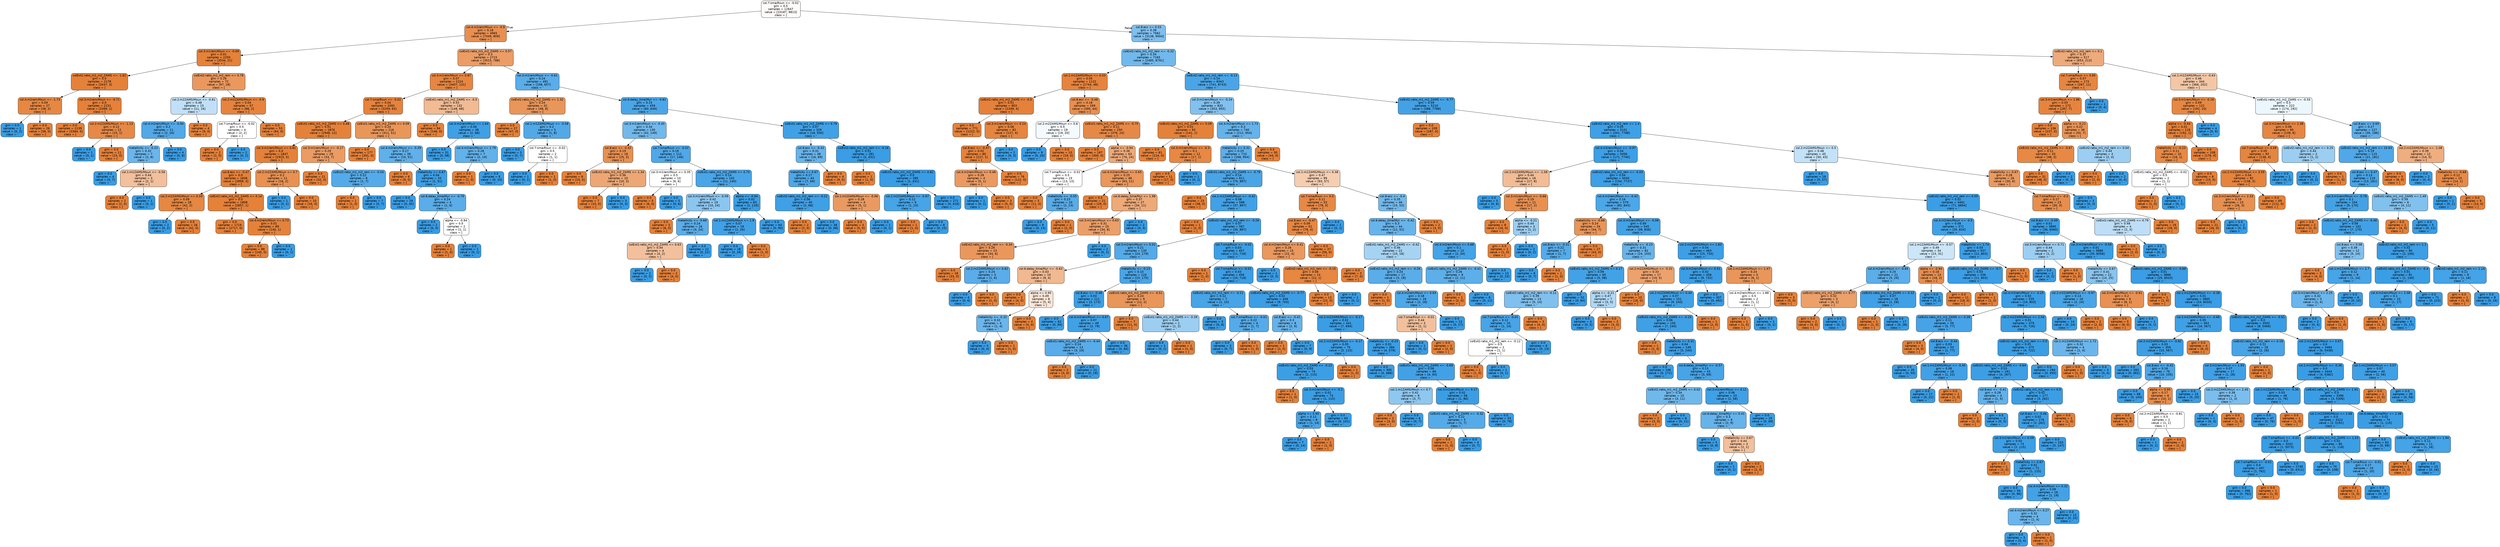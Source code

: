 digraph Tree {
node [shape=box, style="filled, rounded", color="black", fontname="helvetica"] ;
edge [fontname="helvetica"] ;
0 [label="col.7:sma/Rsun <= -0.02\ngini = 0.5\nsamples = 12647\nvalue = [10187, 9813]\nclass = [", fillcolor="#fefaf8"] ;
1 [label="col.4:m2rem/Msun <= -0.9\ngini = 0.18\nsamples = 4965\nvalue = [7049, 809]\nclass = [", fillcolor="#e88f50"] ;
0 -> 1 [labeldistance=2.5, labelangle=45, headlabel="True"] ;
2 [label="col.3:m1rem/Msun <= -0.69\ngini = 0.01\nsamples = 2250\nvalue = [3534, 21]\nclass = [", fillcolor="#e5823a"] ;
1 -> 2 ;
3 [label="colExt1:ratio_m1_m2_ZAMS <= -1.62\ngini = 0.0\nsamples = 2178\nvalue = [3437, 3]\nclass = [", fillcolor="#e58139"] ;
2 -> 3 ;
4 [label="col.4:m2rem/Msun <= -1.73\ngini = 0.09\nsamples = 27\nvalue = [38, 2]\nclass = [", fillcolor="#e68843"] ;
3 -> 4 ;
5 [label="gini = 0.0\nsamples = 1\nvalue = [0, 2]\nclass = '", fillcolor="#399de5"] ;
4 -> 5 ;
6 [label="gini = 0.0\nsamples = 26\nvalue = [38, 0]\nclass = [", fillcolor="#e58139"] ;
4 -> 6 ;
7 [label="col.3:m1rem/Msun <= -0.71\ngini = 0.0\nsamples = 2151\nvalue = [3399, 1]\nclass = [", fillcolor="#e58139"] ;
3 -> 7 ;
8 [label="gini = 0.0\nsamples = 2139\nvalue = [3384, 0]\nclass = [", fillcolor="#e58139"] ;
7 -> 8 ;
9 [label="col.2:m2ZAMS/Msun <= -1.13\ngini = 0.12\nsamples = 12\nvalue = [15, 1]\nclass = [", fillcolor="#e78946"] ;
7 -> 9 ;
10 [label="gini = 0.0\nsamples = 1\nvalue = [0, 1]\nclass = '", fillcolor="#399de5"] ;
9 -> 10 ;
11 [label="gini = 0.0\nsamples = 11\nvalue = [15, 0]\nclass = [", fillcolor="#e58139"] ;
9 -> 11 ;
12 [label="colExt2:ratio_m1_m2_rem <= 0.78\ngini = 0.26\nsamples = 72\nvalue = [97, 18]\nclass = [", fillcolor="#ea985e"] ;
2 -> 12 ;
13 [label="col.2:m2ZAMS/Msun <= -0.81\ngini = 0.48\nsamples = 15\nvalue = [11, 16]\nclass = '", fillcolor="#c1e0f7"] ;
12 -> 13 ;
14 [label="col.4:m2rem/Msun <= -0.94\ngini = 0.2\nsamples = 11\nvalue = [2, 16]\nclass = '", fillcolor="#52a9e8"] ;
13 -> 14 ;
15 [label="metallicity <= -0.23\ngini = 0.32\nsamples = 7\nvalue = [2, 8]\nclass = '", fillcolor="#6ab6ec"] ;
14 -> 15 ;
16 [label="gini = 0.0\nsamples = 4\nvalue = [0, 7]\nclass = '", fillcolor="#399de5"] ;
15 -> 16 ;
17 [label="col.1:m1ZAMS/Msun <= -0.56\ngini = 0.44\nsamples = 3\nvalue = [2, 1]\nclass = [", fillcolor="#f2c09c"] ;
15 -> 17 ;
18 [label="gini = 0.0\nsamples = 2\nvalue = [2, 0]\nclass = [", fillcolor="#e58139"] ;
17 -> 18 ;
19 [label="gini = 0.0\nsamples = 1\nvalue = [0, 1]\nclass = '", fillcolor="#399de5"] ;
17 -> 19 ;
20 [label="gini = 0.0\nsamples = 4\nvalue = [0, 8]\nclass = '", fillcolor="#399de5"] ;
14 -> 20 ;
21 [label="gini = 0.0\nsamples = 4\nvalue = [9, 0]\nclass = [", fillcolor="#e58139"] ;
13 -> 21 ;
22 [label="col.2:m2ZAMS/Msun <= -0.9\ngini = 0.04\nsamples = 57\nvalue = [86, 2]\nclass = [", fillcolor="#e6843e"] ;
12 -> 22 ;
23 [label="col.7:sma/Rsun <= -0.02\ngini = 0.5\nsamples = 4\nvalue = [2, 2]\nclass = [", fillcolor="#ffffff"] ;
22 -> 23 ;
24 [label="gini = 0.0\nsamples = 2\nvalue = [2, 0]\nclass = [", fillcolor="#e58139"] ;
23 -> 24 ;
25 [label="gini = 0.0\nsamples = 2\nvalue = [0, 2]\nclass = '", fillcolor="#399de5"] ;
23 -> 25 ;
26 [label="gini = 0.0\nsamples = 53\nvalue = [84, 0]\nclass = [", fillcolor="#e58139"] ;
22 -> 26 ;
27 [label="colExt1:ratio_m1_m2_ZAMS <= 0.57\ngini = 0.3\nsamples = 2715\nvalue = [3515, 788]\nclass = [", fillcolor="#eb9d65"] ;
1 -> 27 ;
28 [label="col.3:m1rem/Msun <= 0.87\ngini = 0.07\nsamples = 2224\nvalue = [3407, 131]\nclass = [", fillcolor="#e68641"] ;
27 -> 28 ;
29 [label="col.7:sma/Rsun <= -0.02\ngini = 0.04\nsamples = 2092\nvalue = [3259, 63]\nclass = [", fillcolor="#e6833d"] ;
28 -> 29 ;
30 [label="colExt1:ratio_m1_m2_ZAMS <= 0.48\ngini = 0.01\nsamples = 1876\nvalue = [2948, 12]\nclass = [", fillcolor="#e5823a"] ;
29 -> 30 ;
31 [label="col.3:m1rem/Msun <= 0.81\ngini = 0.0\nsamples = 1847\nvalue = [2915, 5]\nclass = [", fillcolor="#e58139"] ;
30 -> 31 ;
32 [label="col.8:ecc <= -0.47\ngini = 0.0\nsamples = 1836\nvalue = [2899, 3]\nclass = [", fillcolor="#e58139"] ;
31 -> 32 ;
33 [label="col.2:m2ZAMS/Msun <= 0.33\ngini = 0.09\nsamples = 28\nvalue = [42, 2]\nclass = [", fillcolor="#e68742"] ;
32 -> 33 ;
34 [label="gini = 0.0\nsamples = 2\nvalue = [0, 2]\nclass = '", fillcolor="#399de5"] ;
33 -> 34 ;
35 [label="gini = 0.0\nsamples = 26\nvalue = [42, 0]\nclass = [", fillcolor="#e58139"] ;
33 -> 35 ;
36 [label="colExt1:ratio_m1_m2_ZAMS <= 0.14\ngini = 0.0\nsamples = 1808\nvalue = [2857, 1]\nclass = [", fillcolor="#e58139"] ;
32 -> 36 ;
37 [label="gini = 0.0\nsamples = 1719\nvalue = [2717, 0]\nclass = [", fillcolor="#e58139"] ;
36 -> 37 ;
38 [label="col.4:m2rem/Msun <= 0.73\ngini = 0.01\nsamples = 89\nvalue = [140, 1]\nclass = [", fillcolor="#e5823a"] ;
36 -> 38 ;
39 [label="gini = 0.0\nsamples = 88\nvalue = [140, 0]\nclass = [", fillcolor="#e58139"] ;
38 -> 39 ;
40 [label="gini = 0.0\nsamples = 1\nvalue = [0, 1]\nclass = '", fillcolor="#399de5"] ;
38 -> 40 ;
41 [label="col.2:m2ZAMS/Msun <= 0.7\ngini = 0.2\nsamples = 11\nvalue = [16, 2]\nclass = [", fillcolor="#e89152"] ;
31 -> 41 ;
42 [label="gini = 0.0\nsamples = 1\nvalue = [0, 2]\nclass = '", fillcolor="#399de5"] ;
41 -> 42 ;
43 [label="gini = 0.0\nsamples = 10\nvalue = [16, 0]\nclass = [", fillcolor="#e58139"] ;
41 -> 43 ;
44 [label="col.3:m1rem/Msun <= -0.17\ngini = 0.29\nsamples = 29\nvalue = [33, 7]\nclass = [", fillcolor="#eb9c63"] ;
30 -> 44 ;
45 [label="gini = 0.0\nsamples = 21\nvalue = [32, 0]\nclass = [", fillcolor="#e58139"] ;
44 -> 45 ;
46 [label="colExt2:ratio_m1_m2_rem <= -0.54\ngini = 0.22\nsamples = 8\nvalue = [1, 7]\nclass = '", fillcolor="#55abe9"] ;
44 -> 46 ;
47 [label="gini = 0.0\nsamples = 1\nvalue = [1, 0]\nclass = [", fillcolor="#e58139"] ;
46 -> 47 ;
48 [label="gini = 0.0\nsamples = 7\nvalue = [0, 7]\nclass = '", fillcolor="#399de5"] ;
46 -> 48 ;
49 [label="colExt1:ratio_m1_m2_ZAMS <= 0.09\ngini = 0.24\nsamples = 216\nvalue = [311, 51]\nclass = [", fillcolor="#e99659"] ;
29 -> 49 ;
50 [label="gini = 0.0\nsamples = 177\nvalue = [301, 0]\nclass = [", fillcolor="#e58139"] ;
49 -> 50 ;
51 [label="col.4:m2rem/Msun <= -0.39\ngini = 0.27\nsamples = 39\nvalue = [10, 51]\nclass = '", fillcolor="#60b0ea"] ;
49 -> 51 ;
52 [label="gini = 0.0\nsamples = 6\nvalue = [9, 0]\nclass = [", fillcolor="#e58139"] ;
51 -> 52 ;
53 [label="metallicity <= 0.67\ngini = 0.04\nsamples = 33\nvalue = [1, 51]\nclass = '", fillcolor="#3d9fe6"] ;
51 -> 53 ;
54 [label="gini = 0.0\nsamples = 29\nvalue = [0, 45]\nclass = '", fillcolor="#399de5"] ;
53 -> 54 ;
55 [label="col.6:delay_time/Myr <= -0.79\ngini = 0.24\nsamples = 4\nvalue = [1, 6]\nclass = '", fillcolor="#5aade9"] ;
53 -> 55 ;
56 [label="gini = 0.0\nsamples = 2\nvalue = [0, 5]\nclass = '", fillcolor="#399de5"] ;
55 -> 56 ;
57 [label="alpha <= -0.94\ngini = 0.5\nsamples = 2\nvalue = [1, 1]\nclass = [", fillcolor="#ffffff"] ;
55 -> 57 ;
58 [label="gini = 0.0\nsamples = 1\nvalue = [1, 0]\nclass = [", fillcolor="#e58139"] ;
57 -> 58 ;
59 [label="gini = 0.0\nsamples = 1\nvalue = [0, 1]\nclass = '", fillcolor="#399de5"] ;
57 -> 59 ;
60 [label="colExt1:ratio_m1_m2_ZAMS <= -0.5\ngini = 0.43\nsamples = 132\nvalue = [148, 68]\nclass = [", fillcolor="#f1bb94"] ;
28 -> 60 ;
61 [label="gini = 0.0\nsamples = 94\nvalue = [146, 0]\nclass = [", fillcolor="#e58139"] ;
60 -> 61 ;
62 [label="col.4:m2rem/Msun <= 1.64\ngini = 0.06\nsamples = 38\nvalue = [2, 68]\nclass = '", fillcolor="#3fa0e6"] ;
60 -> 62 ;
63 [label="gini = 0.0\nsamples = 31\nvalue = [0, 58]\nclass = '", fillcolor="#399de5"] ;
62 -> 63 ;
64 [label="col.4:m2rem/Msun <= 1.79\ngini = 0.28\nsamples = 7\nvalue = [2, 10]\nclass = '", fillcolor="#61b1ea"] ;
62 -> 64 ;
65 [label="gini = 0.0\nsamples = 1\nvalue = [2, 0]\nclass = [", fillcolor="#e58139"] ;
64 -> 65 ;
66 [label="gini = 0.0\nsamples = 6\nvalue = [0, 10]\nclass = '", fillcolor="#399de5"] ;
64 -> 66 ;
67 [label="col.3:m1rem/Msun <= -0.61\ngini = 0.24\nsamples = 491\nvalue = [108, 657]\nclass = '", fillcolor="#5aade9"] ;
27 -> 67 ;
68 [label="colExt1:ratio_m1_m2_ZAMS <= 1.32\ngini = 0.24\nsamples = 32\nvalue = [48, 8]\nclass = [", fillcolor="#e9965a"] ;
67 -> 68 ;
69 [label="gini = 0.0\nsamples = 27\nvalue = [47, 0]\nclass = [", fillcolor="#e58139"] ;
68 -> 69 ;
70 [label="col.1:m1ZAMS/Msun <= -0.58\ngini = 0.2\nsamples = 5\nvalue = [1, 8]\nclass = '", fillcolor="#52a9e8"] ;
68 -> 70 ;
71 [label="gini = 0.0\nsamples = 3\nvalue = [0, 7]\nclass = '", fillcolor="#399de5"] ;
70 -> 71 ;
72 [label="col.7:sma/Rsun <= -0.02\ngini = 0.5\nsamples = 2\nvalue = [1, 1]\nclass = [", fillcolor="#ffffff"] ;
70 -> 72 ;
73 [label="gini = 0.0\nsamples = 1\nvalue = [0, 1]\nclass = '", fillcolor="#399de5"] ;
72 -> 73 ;
74 [label="gini = 0.0\nsamples = 1\nvalue = [1, 0]\nclass = [", fillcolor="#e58139"] ;
72 -> 74 ;
75 [label="col.6:delay_time/Myr <= -0.81\ngini = 0.15\nsamples = 459\nvalue = [60, 649]\nclass = '", fillcolor="#4ba6e7"] ;
67 -> 75 ;
76 [label="col.3:m1rem/Msun <= -0.45\ngini = 0.34\nsamples = 130\nvalue = [42, 149]\nclass = '", fillcolor="#71b9ec"] ;
75 -> 76 ;
77 [label="col.8:ecc <= -0.42\ngini = 0.19\nsamples = 18\nvalue = [25, 3]\nclass = [", fillcolor="#e89051"] ;
76 -> 77 ;
78 [label="gini = 0.0\nsamples = 8\nvalue = [15, 0]\nclass = [", fillcolor="#e58139"] ;
77 -> 78 ;
79 [label="colExt1:ratio_m1_m2_ZAMS <= 1.34\ngini = 0.36\nsamples = 10\nvalue = [10, 3]\nclass = [", fillcolor="#eda774"] ;
77 -> 79 ;
80 [label="gini = 0.0\nsamples = 7\nvalue = [10, 0]\nclass = [", fillcolor="#e58139"] ;
79 -> 80 ;
81 [label="gini = 0.0\nsamples = 3\nvalue = [0, 3]\nclass = '", fillcolor="#399de5"] ;
79 -> 81 ;
82 [label="col.7:sma/Rsun <= -0.02\ngini = 0.19\nsamples = 112\nvalue = [17, 146]\nclass = '", fillcolor="#50a8e8"] ;
76 -> 82 ;
83 [label="col.3:m1rem/Msun <= 0.35\ngini = 0.5\nsamples = 10\nvalue = [6, 6]\nclass = [", fillcolor="#ffffff"] ;
82 -> 83 ;
84 [label="gini = 0.0\nsamples = 5\nvalue = [6, 0]\nclass = [", fillcolor="#e58139"] ;
83 -> 84 ;
85 [label="gini = 0.0\nsamples = 5\nvalue = [0, 6]\nclass = '", fillcolor="#399de5"] ;
83 -> 85 ;
86 [label="colExt1:ratio_m1_m2_ZAMS <= 0.75\ngini = 0.14\nsamples = 102\nvalue = [11, 140]\nclass = '", fillcolor="#49a5e7"] ;
82 -> 86 ;
87 [label="col.3:m1rem/Msun <= -0.09\ngini = 0.42\nsamples = 19\nvalue = [10, 24]\nclass = '", fillcolor="#8bc6f0"] ;
86 -> 87 ;
88 [label="gini = 0.0\nsamples = 3\nvalue = [6, 0]\nclass = [", fillcolor="#e58139"] ;
87 -> 88 ;
89 [label="metallicity <= -0.68\ngini = 0.24\nsamples = 16\nvalue = [4, 24]\nclass = '", fillcolor="#5aade9"] ;
87 -> 89 ;
90 [label="colExt1:ratio_m1_m2_ZAMS <= 0.63\ngini = 0.44\nsamples = 4\nvalue = [4, 2]\nclass = [", fillcolor="#f2c09c"] ;
89 -> 90 ;
91 [label="gini = 0.0\nsamples = 2\nvalue = [0, 2]\nclass = '", fillcolor="#399de5"] ;
90 -> 91 ;
92 [label="gini = 0.0\nsamples = 2\nvalue = [4, 0]\nclass = [", fillcolor="#e58139"] ;
90 -> 92 ;
93 [label="gini = 0.0\nsamples = 12\nvalue = [0, 22]\nclass = '", fillcolor="#399de5"] ;
89 -> 93 ;
94 [label="alpha <= -0.94\ngini = 0.02\nsamples = 83\nvalue = [1, 116]\nclass = '", fillcolor="#3b9ee5"] ;
86 -> 94 ;
95 [label="col.1:m1ZAMS/Msun <= 1.9\ngini = 0.07\nsamples = 19\nvalue = [1, 26]\nclass = '", fillcolor="#41a1e6"] ;
94 -> 95 ;
96 [label="gini = 0.0\nsamples = 18\nvalue = [0, 26]\nclass = '", fillcolor="#399de5"] ;
95 -> 96 ;
97 [label="gini = 0.0\nsamples = 1\nvalue = [1, 0]\nclass = [", fillcolor="#e58139"] ;
95 -> 97 ;
98 [label="gini = 0.0\nsamples = 64\nvalue = [0, 90]\nclass = '", fillcolor="#399de5"] ;
94 -> 98 ;
99 [label="colExt1:ratio_m1_m2_ZAMS <= 0.79\ngini = 0.07\nsamples = 329\nvalue = [18, 500]\nclass = '", fillcolor="#40a1e6"] ;
75 -> 99 ;
100 [label="col.8:ecc <= -0.42\ngini = 0.31\nsamples = 48\nvalue = [16, 69]\nclass = '", fillcolor="#67b4eb"] ;
99 -> 100 ;
101 [label="metallicity <= 0.67\ngini = 0.17\nsamples = 44\nvalue = [7, 69]\nclass = '", fillcolor="#4da7e8"] ;
100 -> 101 ;
102 [label="colExt2:ratio_m1_m2_rem <= -0.21\ngini = 0.06\nsamples = 40\nvalue = [2, 68]\nclass = '", fillcolor="#3fa0e6"] ;
101 -> 102 ;
103 [label="gini = 0.0\nsamples = 2\nvalue = [2, 0]\nclass = [", fillcolor="#e58139"] ;
102 -> 103 ;
104 [label="gini = 0.0\nsamples = 38\nvalue = [0, 68]\nclass = '", fillcolor="#399de5"] ;
102 -> 104 ;
105 [label="col.1:m1ZAMS/Msun <= -0.06\ngini = 0.28\nsamples = 4\nvalue = [5, 1]\nclass = [", fillcolor="#ea9a61"] ;
101 -> 105 ;
106 [label="gini = 0.0\nsamples = 3\nvalue = [5, 0]\nclass = [", fillcolor="#e58139"] ;
105 -> 106 ;
107 [label="gini = 0.0\nsamples = 1\nvalue = [0, 1]\nclass = '", fillcolor="#399de5"] ;
105 -> 107 ;
108 [label="gini = 0.0\nsamples = 4\nvalue = [9, 0]\nclass = [", fillcolor="#e58139"] ;
100 -> 108 ;
109 [label="colExt2:ratio_m1_m2_rem <= -0.16\ngini = 0.01\nsamples = 281\nvalue = [2, 431]\nclass = '", fillcolor="#3a9de5"] ;
99 -> 109 ;
110 [label="gini = 0.0\nsamples = 1\nvalue = [1, 0]\nclass = [", fillcolor="#e58139"] ;
109 -> 110 ;
111 [label="colExt1:ratio_m1_m2_ZAMS <= 0.82\ngini = 0.0\nsamples = 280\nvalue = [1, 431]\nclass = '", fillcolor="#399de5"] ;
109 -> 111 ;
112 [label="col.2:m2ZAMS/Msun <= -0.87\ngini = 0.12\nsamples = 9\nvalue = [1, 15]\nclass = '", fillcolor="#46a4e7"] ;
111 -> 112 ;
113 [label="gini = 0.0\nsamples = 1\nvalue = [1, 0]\nclass = [", fillcolor="#e58139"] ;
112 -> 113 ;
114 [label="gini = 0.0\nsamples = 8\nvalue = [0, 15]\nclass = '", fillcolor="#399de5"] ;
112 -> 114 ;
115 [label="gini = 0.0\nsamples = 271\nvalue = [0, 416]\nclass = '", fillcolor="#399de5"] ;
111 -> 115 ;
116 [label="col.8:ecc <= 0.03\ngini = 0.38\nsamples = 7682\nvalue = [3138, 9004]\nclass = '", fillcolor="#7ebfee"] ;
0 -> 116 [labeldistance=2.5, labelangle=-45, headlabel="False"] ;
117 [label="colExt2:ratio_m1_m2_rem <= -0.32\ngini = 0.34\nsamples = 7165\nvalue = [2485, 8791]\nclass = '", fillcolor="#71b9ec"] ;
116 -> 117 ;
118 [label="col.1:m1ZAMS/Msun <= 0.03\ngini = 0.05\nsamples = 1122\nvalue = [1744, 48]\nclass = [", fillcolor="#e6843e"] ;
117 -> 118 ;
119 [label="colExt1:ratio_m1_m2_ZAMS <= -0.5\ngini = 0.01\nsamples = 853\nvalue = [1349, 4]\nclass = [", fillcolor="#e5813a"] ;
118 -> 119 ;
120 [label="gini = 0.0\nsamples = 771\nvalue = [1222, 0]\nclass = [", fillcolor="#e58139"] ;
119 -> 120 ;
121 [label="col.3:m1rem/Msun <= 0.24\ngini = 0.06\nsamples = 82\nvalue = [127, 4]\nclass = [", fillcolor="#e6853f"] ;
119 -> 121 ;
122 [label="col.8:ecc <= -0.47\ngini = 0.02\nsamples = 80\nvalue = [127, 1]\nclass = [", fillcolor="#e5823b"] ;
121 -> 122 ;
123 [label="col.4:m2rem/Msun <= 0.46\ngini = 0.28\nsamples = 4\nvalue = [5, 1]\nclass = [", fillcolor="#ea9a61"] ;
122 -> 123 ;
124 [label="gini = 0.0\nsamples = 1\nvalue = [0, 1]\nclass = '", fillcolor="#399de5"] ;
123 -> 124 ;
125 [label="gini = 0.0\nsamples = 3\nvalue = [5, 0]\nclass = [", fillcolor="#e58139"] ;
123 -> 125 ;
126 [label="gini = 0.0\nsamples = 76\nvalue = [122, 0]\nclass = [", fillcolor="#e58139"] ;
122 -> 126 ;
127 [label="gini = 0.0\nsamples = 2\nvalue = [0, 3]\nclass = '", fillcolor="#399de5"] ;
121 -> 127 ;
128 [label="col.8:ecc <= -0.48\ngini = 0.18\nsamples = 269\nvalue = [395, 44]\nclass = [", fillcolor="#e88f4f"] ;
118 -> 128 ;
129 [label="col.2:m2ZAMS/Msun <= 0.6\ngini = 0.5\nsamples = 19\nvalue = [19, 20]\nclass = '", fillcolor="#f5fafe"] ;
128 -> 129 ;
130 [label="gini = 0.0\nsamples = 9\nvalue = [0, 20]\nclass = '", fillcolor="#399de5"] ;
129 -> 130 ;
131 [label="gini = 0.0\nsamples = 10\nvalue = [19, 0]\nclass = [", fillcolor="#e58139"] ;
129 -> 131 ;
132 [label="colExt1:ratio_m1_m2_ZAMS <= -0.75\ngini = 0.11\nsamples = 250\nvalue = [376, 24]\nclass = [", fillcolor="#e78946"] ;
128 -> 132 ;
133 [label="gini = 0.0\nsamples = 187\nvalue = [300, 0]\nclass = [", fillcolor="#e58139"] ;
132 -> 133 ;
134 [label="alpha <= -0.94\ngini = 0.36\nsamples = 63\nvalue = [76, 24]\nclass = [", fillcolor="#eda978"] ;
132 -> 134 ;
135 [label="col.7:sma/Rsun <= -0.01\ngini = 0.5\nsamples = 15\nvalue = [13, 13]\nclass = [", fillcolor="#ffffff"] ;
134 -> 135 ;
136 [label="gini = 0.0\nsamples = 5\nvalue = [11, 0]\nclass = [", fillcolor="#e58139"] ;
135 -> 136 ;
137 [label="metallicity <= -0.05\ngini = 0.23\nsamples = 10\nvalue = [2, 13]\nclass = '", fillcolor="#57ace9"] ;
135 -> 137 ;
138 [label="gini = 0.0\nsamples = 9\nvalue = [0, 13]\nclass = '", fillcolor="#399de5"] ;
137 -> 138 ;
139 [label="gini = 0.0\nsamples = 1\nvalue = [2, 0]\nclass = [", fillcolor="#e58139"] ;
137 -> 139 ;
140 [label="col.4:m2rem/Msun <= 0.65\ngini = 0.25\nsamples = 48\nvalue = [63, 11]\nclass = [", fillcolor="#ea975c"] ;
134 -> 140 ;
141 [label="gini = 0.0\nsamples = 21\nvalue = [29, 0]\nclass = [", fillcolor="#e58139"] ;
140 -> 141 ;
142 [label="col.6:delay_time/Myr <= 1.98\ngini = 0.37\nsamples = 27\nvalue = [34, 11]\nclass = [", fillcolor="#edaa79"] ;
140 -> 142 ;
143 [label="col.3:m1rem/Msun <= 0.63\ngini = 0.31\nsamples = 25\nvalue = [34, 8]\nclass = [", fillcolor="#eb9f68"] ;
142 -> 143 ;
144 [label="colExt2:ratio_m1_m2_rem <= -0.34\ngini = 0.26\nsamples = 23\nvalue = [34, 6]\nclass = [", fillcolor="#ea975c"] ;
143 -> 144 ;
145 [label="gini = 0.0\nsamples = 18\nvalue = [33, 0]\nclass = [", fillcolor="#e58139"] ;
144 -> 145 ;
146 [label="col.2:m2ZAMS/Msun <= 0.62\ngini = 0.24\nsamples = 5\nvalue = [1, 6]\nclass = '", fillcolor="#5aade9"] ;
144 -> 146 ;
147 [label="gini = 0.0\nsamples = 4\nvalue = [0, 6]\nclass = '", fillcolor="#399de5"] ;
146 -> 147 ;
148 [label="gini = 0.0\nsamples = 1\nvalue = [1, 0]\nclass = [", fillcolor="#e58139"] ;
146 -> 148 ;
149 [label="gini = 0.0\nsamples = 2\nvalue = [0, 2]\nclass = '", fillcolor="#399de5"] ;
143 -> 149 ;
150 [label="gini = 0.0\nsamples = 2\nvalue = [0, 3]\nclass = '", fillcolor="#399de5"] ;
142 -> 150 ;
151 [label="colExt2:ratio_m1_m2_rem <= -0.13\ngini = 0.14\nsamples = 6043\nvalue = [741, 8743]\nclass = '", fillcolor="#4aa5e7"] ;
117 -> 151 ;
152 [label="col.3:m1rem/Msun <= -0.24\ngini = 0.39\nsamples = 833\nvalue = [353, 955]\nclass = '", fillcolor="#82c1ef"] ;
151 -> 152 ;
153 [label="colExt1:ratio_m1_m2_ZAMS <= 0.09\ngini = 0.01\nsamples = 93\nvalue = [141, 1]\nclass = [", fillcolor="#e5823a"] ;
152 -> 153 ;
154 [label="gini = 0.0\nsamples = 81\nvalue = [124, 0]\nclass = [", fillcolor="#e58139"] ;
153 -> 154 ;
155 [label="col.3:m1rem/Msun <= -0.3\ngini = 0.1\nsamples = 12\nvalue = [17, 1]\nclass = [", fillcolor="#e78845"] ;
153 -> 155 ;
156 [label="gini = 0.0\nsamples = 11\nvalue = [17, 0]\nclass = [", fillcolor="#e58139"] ;
155 -> 156 ;
157 [label="gini = 0.0\nsamples = 1\nvalue = [0, 1]\nclass = '", fillcolor="#399de5"] ;
155 -> 157 ;
158 [label="col.4:m2rem/Msun <= 1.73\ngini = 0.3\nsamples = 740\nvalue = [212, 954]\nclass = '", fillcolor="#65b3eb"] ;
152 -> 158 ;
159 [label="metallicity <= 0.31\ngini = 0.25\nsamples = 710\nvalue = [168, 954]\nclass = '", fillcolor="#5caeea"] ;
158 -> 159 ;
160 [label="colExt1:ratio_m1_m2_ZAMS <= -0.79\ngini = 0.14\nsamples = 611\nvalue = [75, 897]\nclass = '", fillcolor="#4aa5e7"] ;
159 -> 160 ;
161 [label="gini = 0.0\nsamples = 23\nvalue = [38, 0]\nclass = [", fillcolor="#e58139"] ;
160 -> 161 ;
162 [label="col.1:m1ZAMS/Msun <= -0.42\ngini = 0.08\nsamples = 588\nvalue = [37, 897]\nclass = '", fillcolor="#41a1e6"] ;
160 -> 162 ;
163 [label="gini = 0.0\nsamples = 1\nvalue = [2, 0]\nclass = [", fillcolor="#e58139"] ;
162 -> 163 ;
164 [label="colExt2:ratio_m1_m2_rem <= -0.26\ngini = 0.07\nsamples = 587\nvalue = [35, 897]\nclass = '", fillcolor="#41a1e6"] ;
162 -> 164 ;
165 [label="col.3:m1rem/Msun <= 0.02\ngini = 0.21\nsamples = 130\nvalue = [24, 179]\nclass = '", fillcolor="#54aae8"] ;
164 -> 165 ;
166 [label="col.6:delay_time/Myr <= -0.63\ngini = 0.43\nsamples = 10\nvalue = [9, 4]\nclass = [", fillcolor="#f1b991"] ;
165 -> 166 ;
167 [label="gini = 0.0\nsamples = 2\nvalue = [4, 0]\nclass = [", fillcolor="#e58139"] ;
166 -> 167 ;
168 [label="alpha <= 0.95\ngini = 0.49\nsamples = 8\nvalue = [5, 4]\nclass = [", fillcolor="#fae6d7"] ;
166 -> 168 ;
169 [label="metallicity <= -0.32\ngini = 0.32\nsamples = 4\nvalue = [1, 4]\nclass = '", fillcolor="#6ab6ec"] ;
168 -> 169 ;
170 [label="gini = 0.0\nsamples = 3\nvalue = [0, 4]\nclass = '", fillcolor="#399de5"] ;
169 -> 170 ;
171 [label="gini = 0.0\nsamples = 1\nvalue = [1, 0]\nclass = [", fillcolor="#e58139"] ;
169 -> 171 ;
172 [label="gini = 0.0\nsamples = 4\nvalue = [4, 0]\nclass = [", fillcolor="#e58139"] ;
168 -> 172 ;
173 [label="metallicity <= -0.23\ngini = 0.15\nsamples = 120\nvalue = [15, 175]\nclass = '", fillcolor="#4aa5e7"] ;
165 -> 173 ;
174 [label="col.8:ecc <= -0.46\ngini = 0.03\nsamples = 111\nvalue = [3, 173]\nclass = '", fillcolor="#3c9fe5"] ;
173 -> 174 ;
175 [label="gini = 0.0\nsamples = 62\nvalue = [0, 94]\nclass = '", fillcolor="#399de5"] ;
174 -> 175 ;
176 [label="col.4:m2rem/Msun <= 0.67\ngini = 0.07\nsamples = 49\nvalue = [3, 79]\nclass = '", fillcolor="#41a1e6"] ;
174 -> 176 ;
177 [label="colExt1:ratio_m1_m2_ZAMS <= -0.44\ngini = 0.24\nsamples = 13\nvalue = [3, 19]\nclass = '", fillcolor="#58ace9"] ;
176 -> 177 ;
178 [label="gini = 0.0\nsamples = 2\nvalue = [3, 0]\nclass = [", fillcolor="#e58139"] ;
177 -> 178 ;
179 [label="gini = 0.0\nsamples = 11\nvalue = [0, 19]\nclass = '", fillcolor="#399de5"] ;
177 -> 179 ;
180 [label="gini = 0.0\nsamples = 36\nvalue = [0, 60]\nclass = '", fillcolor="#399de5"] ;
176 -> 180 ;
181 [label="colExt1:ratio_m1_m2_ZAMS <= -0.51\ngini = 0.24\nsamples = 9\nvalue = [12, 2]\nclass = [", fillcolor="#e9965a"] ;
173 -> 181 ;
182 [label="gini = 0.0\nsamples = 7\nvalue = [11, 0]\nclass = [", fillcolor="#e58139"] ;
181 -> 182 ;
183 [label="colExt1:ratio_m1_m2_ZAMS <= -0.39\ngini = 0.44\nsamples = 2\nvalue = [1, 2]\nclass = '", fillcolor="#9ccef2"] ;
181 -> 183 ;
184 [label="gini = 0.0\nsamples = 1\nvalue = [0, 2]\nclass = '", fillcolor="#399de5"] ;
183 -> 184 ;
185 [label="gini = 0.0\nsamples = 1\nvalue = [1, 0]\nclass = [", fillcolor="#e58139"] ;
183 -> 185 ;
186 [label="col.7:sma/Rsun <= -0.02\ngini = 0.03\nsamples = 457\nvalue = [11, 718]\nclass = '", fillcolor="#3c9fe5"] ;
164 -> 186 ;
187 [label="gini = 0.0\nsamples = 1\nvalue = [1, 0]\nclass = [", fillcolor="#e58139"] ;
186 -> 187 ;
188 [label="col.7:sma/Rsun <= -0.01\ngini = 0.03\nsamples = 456\nvalue = [10, 718]\nclass = '", fillcolor="#3c9ee5"] ;
186 -> 188 ;
189 [label="colExt2:ratio_m1_m2_rem <= -0.21\ngini = 0.12\nsamples = 7\nvalue = [1, 15]\nclass = '", fillcolor="#46a4e7"] ;
188 -> 189 ;
190 [label="gini = 0.0\nsamples = 3\nvalue = [0, 8]\nclass = '", fillcolor="#399de5"] ;
189 -> 190 ;
191 [label="col.7:sma/Rsun <= -0.01\ngini = 0.22\nsamples = 4\nvalue = [1, 7]\nclass = '", fillcolor="#55abe9"] ;
189 -> 191 ;
192 [label="gini = 0.0\nsamples = 3\nvalue = [0, 7]\nclass = '", fillcolor="#399de5"] ;
191 -> 192 ;
193 [label="gini = 0.0\nsamples = 1\nvalue = [1, 0]\nclass = [", fillcolor="#e58139"] ;
191 -> 193 ;
194 [label="colExt1:ratio_m1_m2_ZAMS <= -0.77\ngini = 0.02\nsamples = 449\nvalue = [9, 703]\nclass = '", fillcolor="#3c9ee5"] ;
188 -> 194 ;
195 [label="col.8:ecc <= -0.41\ngini = 0.3\nsamples = 8\nvalue = [2, 9]\nclass = '", fillcolor="#65b3eb"] ;
194 -> 195 ;
196 [label="gini = 0.0\nsamples = 1\nvalue = [2, 0]\nclass = [", fillcolor="#e58139"] ;
195 -> 196 ;
197 [label="gini = 0.0\nsamples = 7\nvalue = [0, 9]\nclass = '", fillcolor="#399de5"] ;
195 -> 197 ;
198 [label="col.2:m2ZAMS/Msun <= -0.17\ngini = 0.02\nsamples = 441\nvalue = [7, 694]\nclass = '", fillcolor="#3b9ee5"] ;
194 -> 198 ;
199 [label="col.2:m2ZAMS/Msun <= -0.17\ngini = 0.05\nsamples = 75\nvalue = [3, 115]\nclass = '", fillcolor="#3ea0e6"] ;
198 -> 199 ;
200 [label="colExt1:ratio_m1_m2_ZAMS <= -0.22\ngini = 0.03\nsamples = 74\nvalue = [2, 115]\nclass = '", fillcolor="#3c9fe5"] ;
199 -> 200 ;
201 [label="gini = 0.0\nsamples = 1\nvalue = [1, 0]\nclass = [", fillcolor="#e58139"] ;
200 -> 201 ;
202 [label="col.3:m1rem/Msun <= -0.2\ngini = 0.02\nsamples = 73\nvalue = [1, 115]\nclass = '", fillcolor="#3b9ee5"] ;
200 -> 202 ;
203 [label="alpha <= 0.95\ngini = 0.12\nsamples = 8\nvalue = [1, 14]\nclass = '", fillcolor="#47a4e7"] ;
202 -> 203 ;
204 [label="gini = 0.0\nsamples = 7\nvalue = [0, 14]\nclass = '", fillcolor="#399de5"] ;
203 -> 204 ;
205 [label="gini = 0.0\nsamples = 1\nvalue = [1, 0]\nclass = [", fillcolor="#e58139"] ;
203 -> 205 ;
206 [label="gini = 0.0\nsamples = 65\nvalue = [0, 101]\nclass = '", fillcolor="#399de5"] ;
202 -> 206 ;
207 [label="gini = 0.0\nsamples = 1\nvalue = [1, 0]\nclass = [", fillcolor="#e58139"] ;
199 -> 207 ;
208 [label="metallicity <= -0.23\ngini = 0.01\nsamples = 366\nvalue = [4, 579]\nclass = '", fillcolor="#3a9ee5"] ;
198 -> 208 ;
209 [label="gini = 0.0\nsamples = 300\nvalue = [0, 486]\nclass = '", fillcolor="#399de5"] ;
208 -> 209 ;
210 [label="colExt1:ratio_m1_m2_ZAMS <= -0.69\ngini = 0.08\nsamples = 66\nvalue = [4, 93]\nclass = '", fillcolor="#42a1e6"] ;
208 -> 210 ;
211 [label="col.1:m1ZAMS/Msun <= 0.7\ngini = 0.42\nsamples = 8\nvalue = [3, 7]\nclass = '", fillcolor="#8ec7f0"] ;
210 -> 211 ;
212 [label="gini = 0.0\nsamples = 2\nvalue = [3, 0]\nclass = [", fillcolor="#e58139"] ;
211 -> 212 ;
213 [label="gini = 0.0\nsamples = 6\nvalue = [0, 7]\nclass = '", fillcolor="#399de5"] ;
211 -> 213 ;
214 [label="col.3:m1rem/Msun <= 0.17\ngini = 0.02\nsamples = 58\nvalue = [1, 86]\nclass = '", fillcolor="#3b9ee5"] ;
210 -> 214 ;
215 [label="colExt1:ratio_m1_m2_ZAMS <= -0.32\ngini = 0.22\nsamples = 5\nvalue = [1, 7]\nclass = '", fillcolor="#55abe9"] ;
214 -> 215 ;
216 [label="gini = 0.0\nsamples = 1\nvalue = [1, 0]\nclass = [", fillcolor="#e58139"] ;
215 -> 216 ;
217 [label="gini = 0.0\nsamples = 4\nvalue = [0, 7]\nclass = '", fillcolor="#399de5"] ;
215 -> 217 ;
218 [label="gini = 0.0\nsamples = 53\nvalue = [0, 79]\nclass = '", fillcolor="#399de5"] ;
214 -> 218 ;
219 [label="col.1:m1ZAMS/Msun <= 0.38\ngini = 0.47\nsamples = 99\nvalue = [93, 57]\nclass = [", fillcolor="#f5ceb2"] ;
159 -> 219 ;
220 [label="col.7:sma/Rsun <= 0.0\ngini = 0.11\nsamples = 53\nvalue = [78, 5]\nclass = [", fillcolor="#e78946"] ;
219 -> 220 ;
221 [label="col.8:ecc <= -0.47\ngini = 0.09\nsamples = 52\nvalue = [78, 4]\nclass = [", fillcolor="#e68743"] ;
220 -> 221 ;
222 [label="col.4:m2rem/Msun <= 0.41\ngini = 0.26\nsamples = 15\nvalue = [22, 4]\nclass = [", fillcolor="#ea985d"] ;
221 -> 222 ;
223 [label="gini = 0.0\nsamples = 1\nvalue = [0, 3]\nclass = '", fillcolor="#399de5"] ;
222 -> 223 ;
224 [label="colExt2:ratio_m1_m2_rem <= -0.15\ngini = 0.08\nsamples = 14\nvalue = [22, 1]\nclass = [", fillcolor="#e68742"] ;
222 -> 224 ;
225 [label="gini = 0.0\nsamples = 13\nvalue = [22, 0]\nclass = [", fillcolor="#e58139"] ;
224 -> 225 ;
226 [label="gini = 0.0\nsamples = 1\nvalue = [0, 1]\nclass = '", fillcolor="#399de5"] ;
224 -> 226 ;
227 [label="gini = 0.0\nsamples = 37\nvalue = [56, 0]\nclass = [", fillcolor="#e58139"] ;
221 -> 227 ;
228 [label="gini = 0.0\nsamples = 1\nvalue = [0, 1]\nclass = '", fillcolor="#399de5"] ;
220 -> 228 ;
229 [label="col.8:ecc <= -0.4\ngini = 0.35\nsamples = 46\nvalue = [15, 52]\nclass = '", fillcolor="#72b9ec"] ;
219 -> 229 ;
230 [label="col.6:delay_time/Myr <= -0.42\ngini = 0.3\nsamples = 44\nvalue = [12, 52]\nclass = '", fillcolor="#67b4eb"] ;
229 -> 230 ;
231 [label="colExt1:ratio_m1_m2_ZAMS <= -0.42\ngini = 0.46\nsamples = 22\nvalue = [10, 18]\nclass = '", fillcolor="#a7d3f3"] ;
230 -> 231 ;
232 [label="gini = 0.0\nsamples = 5\nvalue = [7, 0]\nclass = [", fillcolor="#e58139"] ;
231 -> 232 ;
233 [label="colExt2:ratio_m1_m2_rem <= -0.26\ngini = 0.24\nsamples = 17\nvalue = [3, 18]\nclass = '", fillcolor="#5aade9"] ;
231 -> 233 ;
234 [label="gini = 0.0\nsamples = 1\nvalue = [1, 0]\nclass = [", fillcolor="#e58139"] ;
233 -> 234 ;
235 [label="col.4:m2rem/Msun <= 0.63\ngini = 0.18\nsamples = 16\nvalue = [2, 18]\nclass = '", fillcolor="#4fa8e8"] ;
233 -> 235 ;
236 [label="col.7:sma/Rsun <= -0.01\ngini = 0.44\nsamples = 3\nvalue = [2, 1]\nclass = [", fillcolor="#f2c09c"] ;
235 -> 236 ;
237 [label="gini = 0.0\nsamples = 1\nvalue = [0, 1]\nclass = '", fillcolor="#399de5"] ;
236 -> 237 ;
238 [label="gini = 0.0\nsamples = 2\nvalue = [2, 0]\nclass = [", fillcolor="#e58139"] ;
236 -> 238 ;
239 [label="gini = 0.0\nsamples = 13\nvalue = [0, 17]\nclass = '", fillcolor="#399de5"] ;
235 -> 239 ;
240 [label="col.4:m2rem/Msun <= 0.68\ngini = 0.1\nsamples = 22\nvalue = [2, 34]\nclass = '", fillcolor="#45a3e7"] ;
230 -> 240 ;
241 [label="colExt1:ratio_m1_m2_ZAMS <= -0.41\ngini = 0.26\nsamples = 9\nvalue = [2, 11]\nclass = '", fillcolor="#5dafea"] ;
240 -> 241 ;
242 [label="gini = 0.0\nsamples = 1\nvalue = [2, 0]\nclass = [", fillcolor="#e58139"] ;
241 -> 242 ;
243 [label="gini = 0.0\nsamples = 8\nvalue = [0, 11]\nclass = '", fillcolor="#399de5"] ;
241 -> 243 ;
244 [label="gini = 0.0\nsamples = 13\nvalue = [0, 23]\nclass = '", fillcolor="#399de5"] ;
240 -> 244 ;
245 [label="gini = 0.0\nsamples = 2\nvalue = [3, 0]\nclass = [", fillcolor="#e58139"] ;
229 -> 245 ;
246 [label="gini = 0.0\nsamples = 30\nvalue = [44, 0]\nclass = [", fillcolor="#e58139"] ;
158 -> 246 ;
247 [label="colExt1:ratio_m1_m2_ZAMS <= -0.77\ngini = 0.09\nsamples = 5210\nvalue = [388, 7788]\nclass = '", fillcolor="#43a2e6"] ;
151 -> 247 ;
248 [label="gini = 0.0\nsamples = 109\nvalue = [187, 0]\nclass = [", fillcolor="#e58139"] ;
247 -> 248 ;
249 [label="colExt2:ratio_m1_m2_rem <= 1.4\ngini = 0.05\nsamples = 5101\nvalue = [201, 7788]\nclass = '", fillcolor="#3ea0e6"] ;
247 -> 249 ;
250 [label="col.4:m2rem/Msun <= -0.97\ngini = 0.04\nsamples = 5056\nvalue = [171, 7745]\nclass = '", fillcolor="#3d9fe6"] ;
249 -> 250 ;
251 [label="col.2:m2ZAMS/Msun <= -1.08\ngini = 0.44\nsamples = 16\nvalue = [17, 8]\nclass = [", fillcolor="#f1bc96"] ;
250 -> 251 ;
252 [label="gini = 0.0\nsamples = 5\nvalue = [0, 6]\nclass = '", fillcolor="#399de5"] ;
251 -> 252 ;
253 [label="col.3:m1rem/Msun <= -0.66\ngini = 0.19\nsamples = 11\nvalue = [17, 2]\nclass = [", fillcolor="#e89050"] ;
251 -> 253 ;
254 [label="gini = 0.0\nsamples = 8\nvalue = [16, 0]\nclass = [", fillcolor="#e58139"] ;
253 -> 254 ;
255 [label="alpha <= -0.21\ngini = 0.44\nsamples = 3\nvalue = [1, 2]\nclass = '", fillcolor="#9ccef2"] ;
253 -> 255 ;
256 [label="gini = 0.0\nsamples = 1\nvalue = [1, 0]\nclass = [", fillcolor="#e58139"] ;
255 -> 256 ;
257 [label="gini = 0.0\nsamples = 2\nvalue = [0, 2]\nclass = '", fillcolor="#399de5"] ;
255 -> 257 ;
258 [label="colExt2:ratio_m1_m2_rem <= -0.03\ngini = 0.04\nsamples = 5040\nvalue = [154, 7737]\nclass = '", fillcolor="#3d9fe6"] ;
250 -> 258 ;
259 [label="col.4:m2rem/Msun <= -0.42\ngini = 0.16\nsamples = 579\nvalue = [83, 843]\nclass = '", fillcolor="#4ca7e8"] ;
258 -> 259 ;
260 [label="metallicity <= -0.68\ngini = 0.24\nsamples = 34\nvalue = [44, 7]\nclass = [", fillcolor="#e99558"] ;
259 -> 260 ;
261 [label="col.8:ecc <= -0.31\ngini = 0.22\nsamples = 7\nvalue = [1, 7]\nclass = '", fillcolor="#55abe9"] ;
260 -> 261 ;
262 [label="gini = 0.0\nsamples = 6\nvalue = [0, 7]\nclass = '", fillcolor="#399de5"] ;
261 -> 262 ;
263 [label="gini = 0.0\nsamples = 1\nvalue = [1, 0]\nclass = [", fillcolor="#e58139"] ;
261 -> 263 ;
264 [label="gini = 0.0\nsamples = 27\nvalue = [43, 0]\nclass = [", fillcolor="#e58139"] ;
260 -> 264 ;
265 [label="col.3:m1rem/Msun <= -0.08\ngini = 0.09\nsamples = 545\nvalue = [39, 836]\nclass = '", fillcolor="#42a2e6"] ;
259 -> 265 ;
266 [label="metallicity <= -0.23\ngini = 0.31\nsamples = 82\nvalue = [24, 103]\nclass = '", fillcolor="#67b4eb"] ;
265 -> 266 ;
267 [label="colExt1:ratio_m1_m2_ZAMS <= 0.17\ngini = 0.09\nsamples = 65\nvalue = [5, 98]\nclass = '", fillcolor="#43a2e6"] ;
266 -> 267 ;
268 [label="colExt2:ratio_m1_m2_rem <= -0.11\ngini = 0.39\nsamples = 13\nvalue = [5, 14]\nclass = '", fillcolor="#80c0ee"] ;
267 -> 268 ;
269 [label="col.7:sma/Rsun <= -0.01\ngini = 0.12\nsamples = 10\nvalue = [1, 14]\nclass = '", fillcolor="#47a4e7"] ;
268 -> 269 ;
270 [label="colExt2:ratio_m1_m2_rem <= -0.12\ngini = 0.5\nsamples = 2\nvalue = [1, 1]\nclass = [", fillcolor="#ffffff"] ;
269 -> 270 ;
271 [label="gini = 0.0\nsamples = 1\nvalue = [1, 0]\nclass = [", fillcolor="#e58139"] ;
270 -> 271 ;
272 [label="gini = 0.0\nsamples = 1\nvalue = [0, 1]\nclass = '", fillcolor="#399de5"] ;
270 -> 272 ;
273 [label="gini = 0.0\nsamples = 8\nvalue = [0, 13]\nclass = '", fillcolor="#399de5"] ;
269 -> 273 ;
274 [label="gini = 0.0\nsamples = 3\nvalue = [4, 0]\nclass = [", fillcolor="#e58139"] ;
268 -> 274 ;
275 [label="gini = 0.0\nsamples = 52\nvalue = [0, 84]\nclass = '", fillcolor="#399de5"] ;
267 -> 275 ;
276 [label="col.2:m2ZAMS/Msun <= -0.31\ngini = 0.33\nsamples = 17\nvalue = [19, 5]\nclass = [", fillcolor="#eca26d"] ;
266 -> 276 ;
277 [label="alpha <= -0.21\ngini = 0.47\nsamples = 7\nvalue = [3, 5]\nclass = '", fillcolor="#b0d8f5"] ;
276 -> 277 ;
278 [label="gini = 0.0\nsamples = 4\nvalue = [0, 5]\nclass = '", fillcolor="#399de5"] ;
277 -> 278 ;
279 [label="gini = 0.0\nsamples = 3\nvalue = [3, 0]\nclass = [", fillcolor="#e58139"] ;
277 -> 279 ;
280 [label="gini = 0.0\nsamples = 10\nvalue = [16, 0]\nclass = [", fillcolor="#e58139"] ;
276 -> 280 ;
281 [label="col.2:m2ZAMS/Msun <= 1.83\ngini = 0.04\nsamples = 463\nvalue = [15, 733]\nclass = '", fillcolor="#3d9fe6"] ;
265 -> 281 ;
282 [label="col.4:m2rem/Msun <= 0.51\ngini = 0.02\nsamples = 458\nvalue = [9, 732]\nclass = '", fillcolor="#3b9ee5"] ;
281 -> 282 ;
283 [label="col.2:m2ZAMS/Msun <= 0.44\ngini = 0.07\nsamples = 151\nvalue = [9, 240]\nclass = '", fillcolor="#40a1e6"] ;
282 -> 283 ;
284 [label="colExt1:ratio_m1_m2_ZAMS <= -0.23\ngini = 0.06\nsamples = 150\nvalue = [7, 240]\nclass = '", fillcolor="#3fa0e6"] ;
283 -> 284 ;
285 [label="gini = 0.0\nsamples = 1\nvalue = [2, 0]\nclass = [", fillcolor="#e58139"] ;
284 -> 285 ;
286 [label="metallicity <= 0.31\ngini = 0.04\nsamples = 149\nvalue = [5, 240]\nclass = '", fillcolor="#3d9fe6"] ;
284 -> 286 ;
287 [label="gini = 0.0\nsamples = 106\nvalue = [0, 171]\nclass = '", fillcolor="#399de5"] ;
286 -> 287 ;
288 [label="col.6:delay_time/Myr <= -0.57\ngini = 0.13\nsamples = 43\nvalue = [5, 69]\nclass = '", fillcolor="#47a4e7"] ;
286 -> 288 ;
289 [label="colExt1:ratio_m1_m2_ZAMS <= 0.02\ngini = 0.34\nsamples = 10\nvalue = [3, 11]\nclass = '", fillcolor="#6fb8ec"] ;
288 -> 289 ;
290 [label="gini = 0.0\nsamples = 2\nvalue = [3, 0]\nclass = [", fillcolor="#e58139"] ;
289 -> 290 ;
291 [label="gini = 0.0\nsamples = 8\nvalue = [0, 11]\nclass = '", fillcolor="#399de5"] ;
289 -> 291 ;
292 [label="col.3:m1rem/Msun <= 0.11\ngini = 0.06\nsamples = 33\nvalue = [2, 58]\nclass = '", fillcolor="#40a0e6"] ;
288 -> 292 ;
293 [label="col.6:delay_time/Myr <= 0.41\ngini = 0.3\nsamples = 8\nvalue = [2, 9]\nclass = '", fillcolor="#65b3eb"] ;
292 -> 293 ;
294 [label="gini = 0.0\nsamples = 5\nvalue = [0, 8]\nclass = '", fillcolor="#399de5"] ;
293 -> 294 ;
295 [label="metallicity <= 0.67\ngini = 0.44\nsamples = 3\nvalue = [2, 1]\nclass = [", fillcolor="#f2c09c"] ;
293 -> 295 ;
296 [label="gini = 0.0\nsamples = 1\nvalue = [0, 1]\nclass = '", fillcolor="#399de5"] ;
295 -> 296 ;
297 [label="gini = 0.0\nsamples = 2\nvalue = [2, 0]\nclass = [", fillcolor="#e58139"] ;
295 -> 297 ;
298 [label="gini = 0.0\nsamples = 25\nvalue = [0, 49]\nclass = '", fillcolor="#399de5"] ;
292 -> 298 ;
299 [label="gini = 0.0\nsamples = 1\nvalue = [2, 0]\nclass = [", fillcolor="#e58139"] ;
283 -> 299 ;
300 [label="gini = 0.0\nsamples = 307\nvalue = [0, 492]\nclass = '", fillcolor="#399de5"] ;
282 -> 300 ;
301 [label="col.1:m1ZAMS/Msun <= 1.47\ngini = 0.24\nsamples = 5\nvalue = [6, 1]\nclass = [", fillcolor="#e9965a"] ;
281 -> 301 ;
302 [label="col.4:m2rem/Msun <= 1.88\ngini = 0.5\nsamples = 2\nvalue = [1, 1]\nclass = [", fillcolor="#ffffff"] ;
301 -> 302 ;
303 [label="gini = 0.0\nsamples = 1\nvalue = [1, 0]\nclass = [", fillcolor="#e58139"] ;
302 -> 303 ;
304 [label="gini = 0.0\nsamples = 1\nvalue = [0, 1]\nclass = '", fillcolor="#399de5"] ;
302 -> 304 ;
305 [label="gini = 0.0\nsamples = 3\nvalue = [5, 0]\nclass = [", fillcolor="#e58139"] ;
301 -> 305 ;
306 [label="colExt2:ratio_m1_m2_rem <= 0.05\ngini = 0.02\nsamples = 4461\nvalue = [71, 6894]\nclass = '", fillcolor="#3b9ee5"] ;
258 -> 306 ;
307 [label="col.4:m2rem/Msun <= -0.5\ngini = 0.08\nsamples = 571\nvalue = [35, 834]\nclass = '", fillcolor="#41a1e6"] ;
306 -> 307 ;
308 [label="col.1:m1ZAMS/Msun <= -0.57\ngini = 0.49\nsamples = 34\nvalue = [23, 31]\nclass = '", fillcolor="#cce6f8"] ;
307 -> 308 ;
309 [label="col.4:m2rem/Msun <= -0.65\ngini = 0.25\nsamples = 21\nvalue = [5, 29]\nclass = '", fillcolor="#5baee9"] ;
308 -> 309 ;
310 [label="colExt1:ratio_m1_m2_ZAMS <= 0.77\ngini = 0.32\nsamples = 3\nvalue = [4, 1]\nclass = [", fillcolor="#eca06a"] ;
309 -> 310 ;
311 [label="gini = 0.0\nsamples = 2\nvalue = [4, 0]\nclass = [", fillcolor="#e58139"] ;
310 -> 311 ;
312 [label="gini = 0.0\nsamples = 1\nvalue = [0, 1]\nclass = '", fillcolor="#399de5"] ;
310 -> 312 ;
313 [label="colExt1:ratio_m1_m2_ZAMS <= 0.32\ngini = 0.07\nsamples = 18\nvalue = [1, 28]\nclass = '", fillcolor="#40a0e6"] ;
309 -> 313 ;
314 [label="gini = 0.0\nsamples = 1\nvalue = [1, 0]\nclass = [", fillcolor="#e58139"] ;
313 -> 314 ;
315 [label="gini = 0.0\nsamples = 17\nvalue = [0, 28]\nclass = '", fillcolor="#399de5"] ;
313 -> 315 ;
316 [label="alpha <= -0.94\ngini = 0.18\nsamples = 13\nvalue = [18, 2]\nclass = [", fillcolor="#e88f4f"] ;
308 -> 316 ;
317 [label="gini = 0.0\nsamples = 2\nvalue = [0, 2]\nclass = '", fillcolor="#399de5"] ;
316 -> 317 ;
318 [label="gini = 0.0\nsamples = 11\nvalue = [18, 0]\nclass = [", fillcolor="#e58139"] ;
316 -> 318 ;
319 [label="metallicity <= 1.74\ngini = 0.03\nsamples = 537\nvalue = [12, 803]\nclass = '", fillcolor="#3c9ee5"] ;
307 -> 319 ;
320 [label="colExt1:ratio_m1_m2_ZAMS <= -0.7\ngini = 0.03\nsamples = 536\nvalue = [11, 803]\nclass = '", fillcolor="#3c9ee5"] ;
319 -> 320 ;
321 [label="gini = 0.0\nsamples = 1\nvalue = [1, 0]\nclass = [", fillcolor="#e58139"] ;
320 -> 321 ;
322 [label="col.4:m2rem/Msun <= -0.25\ngini = 0.02\nsamples = 535\nvalue = [10, 803]\nclass = '", fillcolor="#3b9ee5"] ;
320 -> 322 ;
323 [label="colExt1:ratio_m1_m2_ZAMS <= 0.28\ngini = 0.11\nsamples = 56\nvalue = [5, 77]\nclass = '", fillcolor="#46a3e7"] ;
322 -> 323 ;
324 [label="gini = 0.0\nsamples = 3\nvalue = [4, 0]\nclass = [", fillcolor="#e58139"] ;
323 -> 324 ;
325 [label="col.8:ecc <= -0.44\ngini = 0.03\nsamples = 53\nvalue = [1, 77]\nclass = '", fillcolor="#3c9ee5"] ;
323 -> 325 ;
326 [label="gini = 0.0\nsamples = 35\nvalue = [0, 55]\nclass = '", fillcolor="#399de5"] ;
325 -> 326 ;
327 [label="col.1:m1ZAMS/Msun <= -0.45\ngini = 0.08\nsamples = 18\nvalue = [1, 22]\nclass = '", fillcolor="#42a1e6"] ;
325 -> 327 ;
328 [label="gini = 0.0\nsamples = 17\nvalue = [0, 22]\nclass = '", fillcolor="#399de5"] ;
327 -> 328 ;
329 [label="gini = 0.0\nsamples = 1\nvalue = [1, 0]\nclass = [", fillcolor="#e58139"] ;
327 -> 329 ;
330 [label="col.2:m2ZAMS/Msun <= 2.04\ngini = 0.01\nsamples = 479\nvalue = [5, 726]\nclass = '", fillcolor="#3a9ee5"] ;
322 -> 330 ;
331 [label="colExt2:ratio_m1_m2_rem <= 0.0\ngini = 0.01\nsamples = 475\nvalue = [4, 722]\nclass = '", fillcolor="#3a9ee5"] ;
330 -> 331 ;
332 [label="colExt1:ratio_m1_m2_ZAMS <= -0.64\ngini = 0.03\nsamples = 181\nvalue = [4, 267]\nclass = '", fillcolor="#3c9ee5"] ;
331 -> 332 ;
333 [label="col.8:ecc <= -0.41\ngini = 0.28\nsamples = 4\nvalue = [1, 5]\nclass = '", fillcolor="#61b1ea"] ;
332 -> 333 ;
334 [label="gini = 0.0\nsamples = 1\nvalue = [1, 0]\nclass = [", fillcolor="#e58139"] ;
333 -> 334 ;
335 [label="gini = 0.0\nsamples = 3\nvalue = [0, 5]\nclass = '", fillcolor="#399de5"] ;
333 -> 335 ;
336 [label="colExt2:ratio_m1_m2_rem <= 0.0\ngini = 0.02\nsamples = 177\nvalue = [3, 262]\nclass = '", fillcolor="#3b9ee5"] ;
332 -> 336 ;
337 [label="col.8:ecc <= -0.46\ngini = 0.02\nsamples = 176\nvalue = [2, 262]\nclass = '", fillcolor="#3b9ee5"] ;
336 -> 337 ;
338 [label="col.3:m1rem/Msun <= 0.09\ngini = 0.03\nsamples = 73\nvalue = [2, 115]\nclass = '", fillcolor="#3c9fe5"] ;
337 -> 338 ;
339 [label="gini = 0.0\nsamples = 1\nvalue = [1, 0]\nclass = [", fillcolor="#e58139"] ;
338 -> 339 ;
340 [label="metallicity <= 0.67\ngini = 0.02\nsamples = 72\nvalue = [1, 115]\nclass = '", fillcolor="#3b9ee5"] ;
338 -> 340 ;
341 [label="gini = 0.0\nsamples = 56\nvalue = [0, 96]\nclass = '", fillcolor="#399de5"] ;
340 -> 341 ;
342 [label="col.4:m2rem/Msun <= 0.32\ngini = 0.09\nsamples = 16\nvalue = [1, 19]\nclass = '", fillcolor="#43a2e6"] ;
340 -> 342 ;
343 [label="col.4:m2rem/Msun <= 0.27\ngini = 0.32\nsamples = 4\nvalue = [1, 4]\nclass = '", fillcolor="#6ab6ec"] ;
342 -> 343 ;
344 [label="gini = 0.0\nsamples = 3\nvalue = [0, 4]\nclass = '", fillcolor="#399de5"] ;
343 -> 344 ;
345 [label="gini = 0.0\nsamples = 1\nvalue = [1, 0]\nclass = [", fillcolor="#e58139"] ;
343 -> 345 ;
346 [label="gini = 0.0\nsamples = 12\nvalue = [0, 15]\nclass = '", fillcolor="#399de5"] ;
342 -> 346 ;
347 [label="gini = 0.0\nsamples = 103\nvalue = [0, 147]\nclass = '", fillcolor="#399de5"] ;
337 -> 347 ;
348 [label="gini = 0.0\nsamples = 1\nvalue = [1, 0]\nclass = [", fillcolor="#e58139"] ;
336 -> 348 ;
349 [label="gini = 0.0\nsamples = 294\nvalue = [0, 455]\nclass = '", fillcolor="#399de5"] ;
331 -> 349 ;
350 [label="col.1:m1ZAMS/Msun <= 1.72\ngini = 0.32\nsamples = 4\nvalue = [1, 4]\nclass = '", fillcolor="#6ab6ec"] ;
330 -> 350 ;
351 [label="gini = 0.0\nsamples = 1\nvalue = [1, 0]\nclass = [", fillcolor="#e58139"] ;
350 -> 351 ;
352 [label="gini = 0.0\nsamples = 3\nvalue = [0, 4]\nclass = '", fillcolor="#399de5"] ;
350 -> 352 ;
353 [label="gini = 0.0\nsamples = 1\nvalue = [1, 0]\nclass = [", fillcolor="#e58139"] ;
319 -> 353 ;
354 [label="col.8:ecc <= -0.49\ngini = 0.01\nsamples = 3890\nvalue = [36, 6060]\nclass = '", fillcolor="#3a9ee5"] ;
306 -> 354 ;
355 [label="col.3:m1rem/Msun <= 0.71\ngini = 0.44\nsamples = 2\nvalue = [1, 2]\nclass = '", fillcolor="#9ccef2"] ;
354 -> 355 ;
356 [label="gini = 0.0\nsamples = 1\nvalue = [0, 2]\nclass = '", fillcolor="#399de5"] ;
355 -> 356 ;
357 [label="gini = 0.0\nsamples = 1\nvalue = [1, 0]\nclass = [", fillcolor="#e58139"] ;
355 -> 357 ;
358 [label="col.3:m1rem/Msun <= -0.59\ngini = 0.01\nsamples = 3888\nvalue = [35, 6058]\nclass = '", fillcolor="#3a9ee5"] ;
354 -> 358 ;
359 [label="metallicity <= 0.67\ngini = 0.41\nsamples = 22\nvalue = [10, 25]\nclass = '", fillcolor="#88c4ef"] ;
358 -> 359 ;
360 [label="col.2:m2ZAMS/Msun <= -0.97\ngini = 0.14\nsamples = 16\nvalue = [2, 24]\nclass = '", fillcolor="#49a5e7"] ;
359 -> 360 ;
361 [label="gini = 0.0\nsamples = 14\nvalue = [0, 24]\nclass = '", fillcolor="#399de5"] ;
360 -> 361 ;
362 [label="gini = 0.0\nsamples = 2\nvalue = [2, 0]\nclass = [", fillcolor="#e58139"] ;
360 -> 362 ;
363 [label="col.3:m1rem/Msun <= -0.61\ngini = 0.2\nsamples = 6\nvalue = [8, 1]\nclass = [", fillcolor="#e89152"] ;
359 -> 363 ;
364 [label="gini = 0.0\nsamples = 5\nvalue = [8, 0]\nclass = [", fillcolor="#e58139"] ;
363 -> 364 ;
365 [label="gini = 0.0\nsamples = 1\nvalue = [0, 1]\nclass = '", fillcolor="#399de5"] ;
363 -> 365 ;
366 [label="colExt1:ratio_m1_m2_ZAMS <= -0.69\ngini = 0.01\nsamples = 3866\nvalue = [25, 6033]\nclass = '", fillcolor="#3a9de5"] ;
358 -> 366 ;
367 [label="gini = 0.0\nsamples = 1\nvalue = [1, 0]\nclass = [", fillcolor="#e58139"] ;
366 -> 367 ;
368 [label="col.1:m1ZAMS/Msun <= -0.38\ngini = 0.01\nsamples = 3865\nvalue = [24, 6033]\nclass = '", fillcolor="#3a9de5"] ;
366 -> 368 ;
369 [label="col.2:m2ZAMS/Msun <= -0.66\ngini = 0.05\nsamples = 363\nvalue = [16, 567]\nclass = '", fillcolor="#3fa0e6"] ;
368 -> 369 ;
370 [label="col.2:m2ZAMS/Msun <= -0.82\ngini = 0.03\nsamples = 359\nvalue = [10, 567]\nclass = '", fillcolor="#3c9fe5"] ;
369 -> 370 ;
371 [label="gini = 0.0\nsamples = 283\nvalue = [0, 462]\nclass = '", fillcolor="#399de5"] ;
370 -> 371 ;
372 [label="col.8:ecc <= -0.42\ngini = 0.16\nsamples = 76\nvalue = [10, 105]\nclass = '", fillcolor="#4ca6e7"] ;
370 -> 372 ;
373 [label="gini = 0.0\nsamples = 68\nvalue = [0, 104]\nclass = '", fillcolor="#399de5"] ;
372 -> 373 ;
374 [label="alpha <= 0.95\ngini = 0.17\nsamples = 8\nvalue = [10, 1]\nclass = [", fillcolor="#e88e4d"] ;
372 -> 374 ;
375 [label="gini = 0.0\nsamples = 6\nvalue = [9, 0]\nclass = [", fillcolor="#e58139"] ;
374 -> 375 ;
376 [label="col.2:m2ZAMS/Msun <= -0.81\ngini = 0.5\nsamples = 2\nvalue = [1, 1]\nclass = [", fillcolor="#ffffff"] ;
374 -> 376 ;
377 [label="gini = 0.0\nsamples = 1\nvalue = [0, 1]\nclass = '", fillcolor="#399de5"] ;
376 -> 377 ;
378 [label="gini = 0.0\nsamples = 1\nvalue = [1, 0]\nclass = [", fillcolor="#e58139"] ;
376 -> 378 ;
379 [label="gini = 0.0\nsamples = 4\nvalue = [6, 0]\nclass = [", fillcolor="#e58139"] ;
369 -> 379 ;
380 [label="colExt1:ratio_m1_m2_ZAMS <= -0.51\ngini = 0.0\nsamples = 3502\nvalue = [8, 5466]\nclass = '", fillcolor="#399de5"] ;
368 -> 380 ;
381 [label="colExt2:ratio_m1_m2_rem <= 0.16\ngini = 0.12\nsamples = 18\nvalue = [2, 28]\nclass = '", fillcolor="#47a4e7"] ;
380 -> 381 ;
382 [label="col.3:m1rem/Msun <= 1.93\ngini = 0.07\nsamples = 17\nvalue = [1, 28]\nclass = '", fillcolor="#40a0e6"] ;
381 -> 382 ;
383 [label="gini = 0.0\nsamples = 15\nvalue = [0, 25]\nclass = '", fillcolor="#399de5"] ;
382 -> 383 ;
384 [label="col.2:m2ZAMS/Msun <= 2.45\ngini = 0.38\nsamples = 2\nvalue = [1, 3]\nclass = '", fillcolor="#7bbeee"] ;
382 -> 384 ;
385 [label="gini = 0.0\nsamples = 1\nvalue = [0, 3]\nclass = '", fillcolor="#399de5"] ;
384 -> 385 ;
386 [label="gini = 0.0\nsamples = 1\nvalue = [1, 0]\nclass = [", fillcolor="#e58139"] ;
384 -> 386 ;
387 [label="gini = 0.0\nsamples = 1\nvalue = [1, 0]\nclass = [", fillcolor="#e58139"] ;
381 -> 387 ;
388 [label="col.1:m1ZAMS/Msun <= 3.07\ngini = 0.0\nsamples = 3484\nvalue = [6, 5438]\nclass = '", fillcolor="#399de5"] ;
380 -> 388 ;
389 [label="col.1:m1ZAMS/Msun <= -0.36\ngini = 0.0\nsamples = 3444\nvalue = [4, 5382]\nclass = '", fillcolor="#399de5"] ;
388 -> 389 ;
390 [label="col.1:m1ZAMS/Msun <= -0.36\ngini = 0.03\nsamples = 48\nvalue = [1, 76]\nclass = '", fillcolor="#3c9ee5"] ;
389 -> 390 ;
391 [label="gini = 0.0\nsamples = 47\nvalue = [0, 76]\nclass = '", fillcolor="#399de5"] ;
390 -> 391 ;
392 [label="gini = 0.0\nsamples = 1\nvalue = [1, 0]\nclass = [", fillcolor="#e58139"] ;
390 -> 392 ;
393 [label="colExt1:ratio_m1_m2_ZAMS <= 1.91\ngini = 0.0\nsamples = 3396\nvalue = [3, 5306]\nclass = '", fillcolor="#399de5"] ;
389 -> 393 ;
394 [label="col.1:m1ZAMS/Msun <= 2.68\ngini = 0.0\nsamples = 3322\nvalue = [2, 5191]\nclass = '", fillcolor="#399de5"] ;
393 -> 394 ;
395 [label="col.7:sma/Rsun <= -0.01\ngini = 0.0\nsamples = 3242\nvalue = [1, 5073]\nclass = '", fillcolor="#399de5"] ;
394 -> 395 ;
396 [label="col.7:sma/Rsun <= -0.01\ngini = 0.0\nsamples = 497\nvalue = [1, 762]\nclass = '", fillcolor="#399de5"] ;
395 -> 396 ;
397 [label="gini = 0.0\nsamples = 496\nvalue = [0, 762]\nclass = '", fillcolor="#399de5"] ;
396 -> 397 ;
398 [label="gini = 0.0\nsamples = 1\nvalue = [1, 0]\nclass = [", fillcolor="#e58139"] ;
396 -> 398 ;
399 [label="gini = 0.0\nsamples = 2745\nvalue = [0, 4311]\nclass = '", fillcolor="#399de5"] ;
395 -> 399 ;
400 [label="colExt1:ratio_m1_m2_ZAMS <= 1.53\ngini = 0.02\nsamples = 80\nvalue = [1, 118]\nclass = '", fillcolor="#3b9ee5"] ;
394 -> 400 ;
401 [label="gini = 0.0\nsamples = 70\nvalue = [0, 108]\nclass = '", fillcolor="#399de5"] ;
400 -> 401 ;
402 [label="col.7:sma/Rsun <= -0.01\ngini = 0.17\nsamples = 10\nvalue = [1, 10]\nclass = '", fillcolor="#4da7e8"] ;
400 -> 402 ;
403 [label="gini = 0.0\nsamples = 1\nvalue = [1, 0]\nclass = [", fillcolor="#e58139"] ;
402 -> 403 ;
404 [label="gini = 0.0\nsamples = 9\nvalue = [0, 10]\nclass = '", fillcolor="#399de5"] ;
402 -> 404 ;
405 [label="col.6:delay_time/Myr <= 2.38\ngini = 0.02\nsamples = 74\nvalue = [1, 115]\nclass = '", fillcolor="#3b9ee5"] ;
393 -> 405 ;
406 [label="gini = 0.0\nsamples = 63\nvalue = [0, 99]\nclass = '", fillcolor="#399de5"] ;
405 -> 406 ;
407 [label="colExt1:ratio_m1_m2_ZAMS <= 1.94\ngini = 0.11\nsamples = 11\nvalue = [1, 16]\nclass = '", fillcolor="#45a3e7"] ;
405 -> 407 ;
408 [label="gini = 0.0\nsamples = 1\nvalue = [1, 0]\nclass = [", fillcolor="#e58139"] ;
407 -> 408 ;
409 [label="gini = 0.0\nsamples = 10\nvalue = [0, 16]\nclass = '", fillcolor="#399de5"] ;
407 -> 409 ;
410 [label="col.1:m1ZAMS/Msun <= 3.07\ngini = 0.07\nsamples = 40\nvalue = [2, 56]\nclass = '", fillcolor="#40a0e6"] ;
388 -> 410 ;
411 [label="gini = 0.0\nsamples = 1\nvalue = [2, 0]\nclass = [", fillcolor="#e58139"] ;
410 -> 411 ;
412 [label="gini = 0.0\nsamples = 39\nvalue = [0, 56]\nclass = '", fillcolor="#399de5"] ;
410 -> 412 ;
413 [label="col.2:m2ZAMS/Msun <= 0.5\ngini = 0.48\nsamples = 45\nvalue = [30, 43]\nclass = '", fillcolor="#c3e1f7"] ;
249 -> 413 ;
414 [label="gini = 0.0\nsamples = 19\nvalue = [0, 37]\nclass = '", fillcolor="#399de5"] ;
413 -> 414 ;
415 [label="metallicity <= 0.67\ngini = 0.28\nsamples = 26\nvalue = [30, 6]\nclass = [", fillcolor="#ea9a61"] ;
413 -> 415 ;
416 [label="col.7:sma/Rsun <= -0.0\ngini = 0.17\nsamples = 23\nvalue = [30, 3]\nclass = [", fillcolor="#e88e4d"] ;
415 -> 416 ;
417 [label="colExt1:ratio_m1_m2_ZAMS <= 0.79\ngini = 0.48\nsamples = 4\nvalue = [2, 3]\nclass = '", fillcolor="#bddef6"] ;
416 -> 417 ;
418 [label="gini = 0.0\nsamples = 2\nvalue = [2, 0]\nclass = [", fillcolor="#e58139"] ;
417 -> 418 ;
419 [label="gini = 0.0\nsamples = 2\nvalue = [0, 3]\nclass = '", fillcolor="#399de5"] ;
417 -> 419 ;
420 [label="gini = 0.0\nsamples = 19\nvalue = [28, 0]\nclass = [", fillcolor="#e58139"] ;
416 -> 420 ;
421 [label="gini = 0.0\nsamples = 3\nvalue = [0, 3]\nclass = '", fillcolor="#399de5"] ;
415 -> 421 ;
422 [label="colExt2:ratio_m1_m2_rem <= 0.1\ngini = 0.37\nsamples = 517\nvalue = [653, 213]\nclass = [", fillcolor="#edaa7a"] ;
116 -> 422 ;
423 [label="col.7:sma/Rsun <= 0.85\ngini = 0.07\nsamples = 173\nvalue = [287, 11]\nclass = [", fillcolor="#e68641"] ;
422 -> 423 ;
424 [label="col.3:m1rem/Msun <= 1.96\ngini = 0.05\nsamples = 172\nvalue = [287, 7]\nclass = [", fillcolor="#e6843e"] ;
423 -> 424 ;
425 [label="gini = 0.0\nsamples = 136\nvalue = [237, 0]\nclass = [", fillcolor="#e58139"] ;
424 -> 425 ;
426 [label="alpha <= -0.21\ngini = 0.22\nsamples = 36\nvalue = [50, 7]\nclass = [", fillcolor="#e99355"] ;
424 -> 426 ;
427 [label="colExt1:ratio_m1_m2_ZAMS <= -0.67\ngini = 0.11\nsamples = 33\nvalue = [48, 3]\nclass = [", fillcolor="#e78945"] ;
426 -> 427 ;
428 [label="gini = 0.0\nsamples = 31\nvalue = [48, 0]\nclass = [", fillcolor="#e58139"] ;
427 -> 428 ;
429 [label="gini = 0.0\nsamples = 2\nvalue = [0, 3]\nclass = '", fillcolor="#399de5"] ;
427 -> 429 ;
430 [label="colExt2:ratio_m1_m2_rem <= 0.04\ngini = 0.44\nsamples = 3\nvalue = [2, 4]\nclass = '", fillcolor="#9ccef2"] ;
426 -> 430 ;
431 [label="gini = 0.0\nsamples = 1\nvalue = [2, 0]\nclass = [", fillcolor="#e58139"] ;
430 -> 431 ;
432 [label="gini = 0.0\nsamples = 2\nvalue = [0, 4]\nclass = '", fillcolor="#399de5"] ;
430 -> 432 ;
433 [label="gini = 0.0\nsamples = 1\nvalue = [0, 4]\nclass = '", fillcolor="#399de5"] ;
423 -> 433 ;
434 [label="col.1:m1ZAMS/Msun <= -0.63\ngini = 0.46\nsamples = 344\nvalue = [366, 202]\nclass = [", fillcolor="#f3c7a6"] ;
422 -> 434 ;
435 [label="col.3:m1rem/Msun <= -0.16\ngini = 0.09\nsamples = 122\nvalue = [192, 10]\nclass = [", fillcolor="#e68843"] ;
434 -> 435 ;
436 [label="alpha <= -0.94\ngini = 0.01\nsamples = 118\nvalue = [192, 1]\nclass = [", fillcolor="#e5823a"] ;
435 -> 436 ;
437 [label="metallicity <= -0.23\ngini = 0.11\nsamples = 10\nvalue = [16, 1]\nclass = [", fillcolor="#e78945"] ;
436 -> 437 ;
438 [label="colExt1:ratio_m1_m2_ZAMS <= -0.02\ngini = 0.5\nsamples = 2\nvalue = [1, 1]\nclass = [", fillcolor="#ffffff"] ;
437 -> 438 ;
439 [label="gini = 0.0\nsamples = 1\nvalue = [1, 0]\nclass = [", fillcolor="#e58139"] ;
438 -> 439 ;
440 [label="gini = 0.0\nsamples = 1\nvalue = [0, 1]\nclass = '", fillcolor="#399de5"] ;
438 -> 440 ;
441 [label="gini = 0.0\nsamples = 8\nvalue = [15, 0]\nclass = [", fillcolor="#e58139"] ;
437 -> 441 ;
442 [label="gini = 0.0\nsamples = 108\nvalue = [176, 0]\nclass = [", fillcolor="#e58139"] ;
436 -> 442 ;
443 [label="gini = 0.0\nsamples = 4\nvalue = [0, 9]\nclass = '", fillcolor="#399de5"] ;
435 -> 443 ;
444 [label="colExt1:ratio_m1_m2_ZAMS <= -0.55\ngini = 0.5\nsamples = 222\nvalue = [174, 192]\nclass = '", fillcolor="#ecf6fd"] ;
434 -> 444 ;
445 [label="col.3:m1rem/Msun <= 2.38\ngini = 0.08\nsamples = 95\nvalue = [139, 6]\nclass = [", fillcolor="#e68642"] ;
444 -> 445 ;
446 [label="col.7:sma/Rsun <= 4.09\ngini = 0.05\nsamples = 93\nvalue = [138, 4]\nclass = [", fillcolor="#e6853f"] ;
445 -> 446 ;
447 [label="col.2:m2ZAMS/Msun <= 3.59\ngini = 0.04\nsamples = 92\nvalue = [138, 3]\nclass = [", fillcolor="#e6843d"] ;
446 -> 447 ;
448 [label="col.3:m1rem/Msun <= 2.33\ngini = 0.19\nsamples = 23\nvalue = [26, 3]\nclass = [", fillcolor="#e89050"] ;
447 -> 448 ;
449 [label="gini = 0.0\nsamples = 21\nvalue = [26, 0]\nclass = [", fillcolor="#e58139"] ;
448 -> 449 ;
450 [label="gini = 0.0\nsamples = 2\nvalue = [0, 3]\nclass = '", fillcolor="#399de5"] ;
448 -> 450 ;
451 [label="gini = 0.0\nsamples = 69\nvalue = [112, 0]\nclass = [", fillcolor="#e58139"] ;
447 -> 451 ;
452 [label="gini = 0.0\nsamples = 1\nvalue = [0, 1]\nclass = '", fillcolor="#399de5"] ;
446 -> 452 ;
453 [label="colExt2:ratio_m1_m2_rem <= 0.25\ngini = 0.44\nsamples = 2\nvalue = [1, 2]\nclass = '", fillcolor="#9ccef2"] ;
445 -> 453 ;
454 [label="gini = 0.0\nsamples = 1\nvalue = [0, 2]\nclass = '", fillcolor="#399de5"] ;
453 -> 454 ;
455 [label="gini = 0.0\nsamples = 1\nvalue = [1, 0]\nclass = [", fillcolor="#e58139"] ;
453 -> 455 ;
456 [label="col.8:ecc <= 0.69\ngini = 0.27\nsamples = 127\nvalue = [35, 186]\nclass = '", fillcolor="#5eafea"] ;
444 -> 456 ;
457 [label="colExt2:ratio_m1_m2_rem <= 10.63\ngini = 0.19\nsamples = 115\nvalue = [21, 181]\nclass = '", fillcolor="#50a8e8"] ;
456 -> 457 ;
458 [label="col.8:ecc <= 0.47\ngini = 0.13\nsamples = 110\nvalue = [13, 181]\nclass = '", fillcolor="#47a4e7"] ;
457 -> 458 ;
459 [label="col.3:m1rem/Msun <= -0.78\ngini = 0.1\nsamples = 104\nvalue = [9, 170]\nclass = '", fillcolor="#43a2e6"] ;
458 -> 459 ;
460 [label="gini = 0.0\nsamples = 2\nvalue = [2, 0]\nclass = [", fillcolor="#e58139"] ;
459 -> 460 ;
461 [label="colExt1:ratio_m1_m2_ZAMS <= -0.46\ngini = 0.08\nsamples = 102\nvalue = [7, 170]\nclass = '", fillcolor="#41a1e6"] ;
459 -> 461 ;
462 [label="col.8:ecc <= 0.08\ngini = 0.39\nsamples = 12\nvalue = [5, 14]\nclass = '", fillcolor="#80c0ee"] ;
461 -> 462 ;
463 [label="gini = 0.0\nsamples = 3\nvalue = [4, 0]\nclass = [", fillcolor="#e58139"] ;
462 -> 463 ;
464 [label="col.1:m1ZAMS/Msun <= 2.7\ngini = 0.12\nsamples = 9\nvalue = [1, 14]\nclass = '", fillcolor="#47a4e7"] ;
462 -> 464 ;
465 [label="col.3:m1rem/Msun <= 2.25\ngini = 0.32\nsamples = 3\nvalue = [1, 4]\nclass = '", fillcolor="#6ab6ec"] ;
464 -> 465 ;
466 [label="gini = 0.0\nsamples = 2\nvalue = [0, 4]\nclass = '", fillcolor="#399de5"] ;
465 -> 466 ;
467 [label="gini = 0.0\nsamples = 1\nvalue = [1, 0]\nclass = [", fillcolor="#e58139"] ;
465 -> 467 ;
468 [label="gini = 0.0\nsamples = 6\nvalue = [0, 10]\nclass = '", fillcolor="#399de5"] ;
464 -> 468 ;
469 [label="colExt2:ratio_m1_m2_rem <= 1.1\ngini = 0.02\nsamples = 90\nvalue = [2, 156]\nclass = '", fillcolor="#3c9ee5"] ;
461 -> 469 ;
470 [label="colExt1:ratio_m1_m2_ZAMS <= -0.4\ngini = 0.01\nsamples = 81\nvalue = [1, 140]\nclass = '", fillcolor="#3a9ee5"] ;
469 -> 470 ;
471 [label="col.4:m2rem/Msun <= 2.08\ngini = 0.1\nsamples = 10\nvalue = [1, 17]\nclass = '", fillcolor="#45a3e7"] ;
470 -> 471 ;
472 [label="gini = 0.0\nsamples = 1\nvalue = [1, 0]\nclass = [", fillcolor="#e58139"] ;
471 -> 472 ;
473 [label="gini = 0.0\nsamples = 9\nvalue = [0, 17]\nclass = '", fillcolor="#399de5"] ;
471 -> 473 ;
474 [label="gini = 0.0\nsamples = 71\nvalue = [0, 123]\nclass = '", fillcolor="#399de5"] ;
470 -> 474 ;
475 [label="colExt2:ratio_m1_m2_rem <= 1.14\ngini = 0.11\nsamples = 9\nvalue = [1, 16]\nclass = '", fillcolor="#45a3e7"] ;
469 -> 475 ;
476 [label="gini = 0.0\nsamples = 1\nvalue = [1, 0]\nclass = [", fillcolor="#e58139"] ;
475 -> 476 ;
477 [label="gini = 0.0\nsamples = 8\nvalue = [0, 16]\nclass = '", fillcolor="#399de5"] ;
475 -> 477 ;
478 [label="colExt1:ratio_m1_m2_ZAMS <= 1.49\ngini = 0.39\nsamples = 6\nvalue = [4, 11]\nclass = '", fillcolor="#81c1ee"] ;
458 -> 478 ;
479 [label="gini = 0.0\nsamples = 1\nvalue = [4, 0]\nclass = [", fillcolor="#e58139"] ;
478 -> 479 ;
480 [label="gini = 0.0\nsamples = 5\nvalue = [0, 11]\nclass = '", fillcolor="#399de5"] ;
478 -> 480 ;
481 [label="gini = 0.0\nsamples = 5\nvalue = [8, 0]\nclass = [", fillcolor="#e58139"] ;
457 -> 481 ;
482 [label="col.2:m2ZAMS/Msun <= -1.08\ngini = 0.39\nsamples = 12\nvalue = [14, 5]\nclass = [", fillcolor="#eeae80"] ;
456 -> 482 ;
483 [label="gini = 0.0\nsamples = 2\nvalue = [0, 4]\nclass = '", fillcolor="#399de5"] ;
482 -> 483 ;
484 [label="metallicity <= -0.68\ngini = 0.12\nsamples = 10\nvalue = [14, 1]\nclass = [", fillcolor="#e78a47"] ;
482 -> 484 ;
485 [label="gini = 0.0\nsamples = 1\nvalue = [0, 1]\nclass = '", fillcolor="#399de5"] ;
484 -> 485 ;
486 [label="gini = 0.0\nsamples = 9\nvalue = [14, 0]\nclass = [", fillcolor="#e58139"] ;
484 -> 486 ;
}